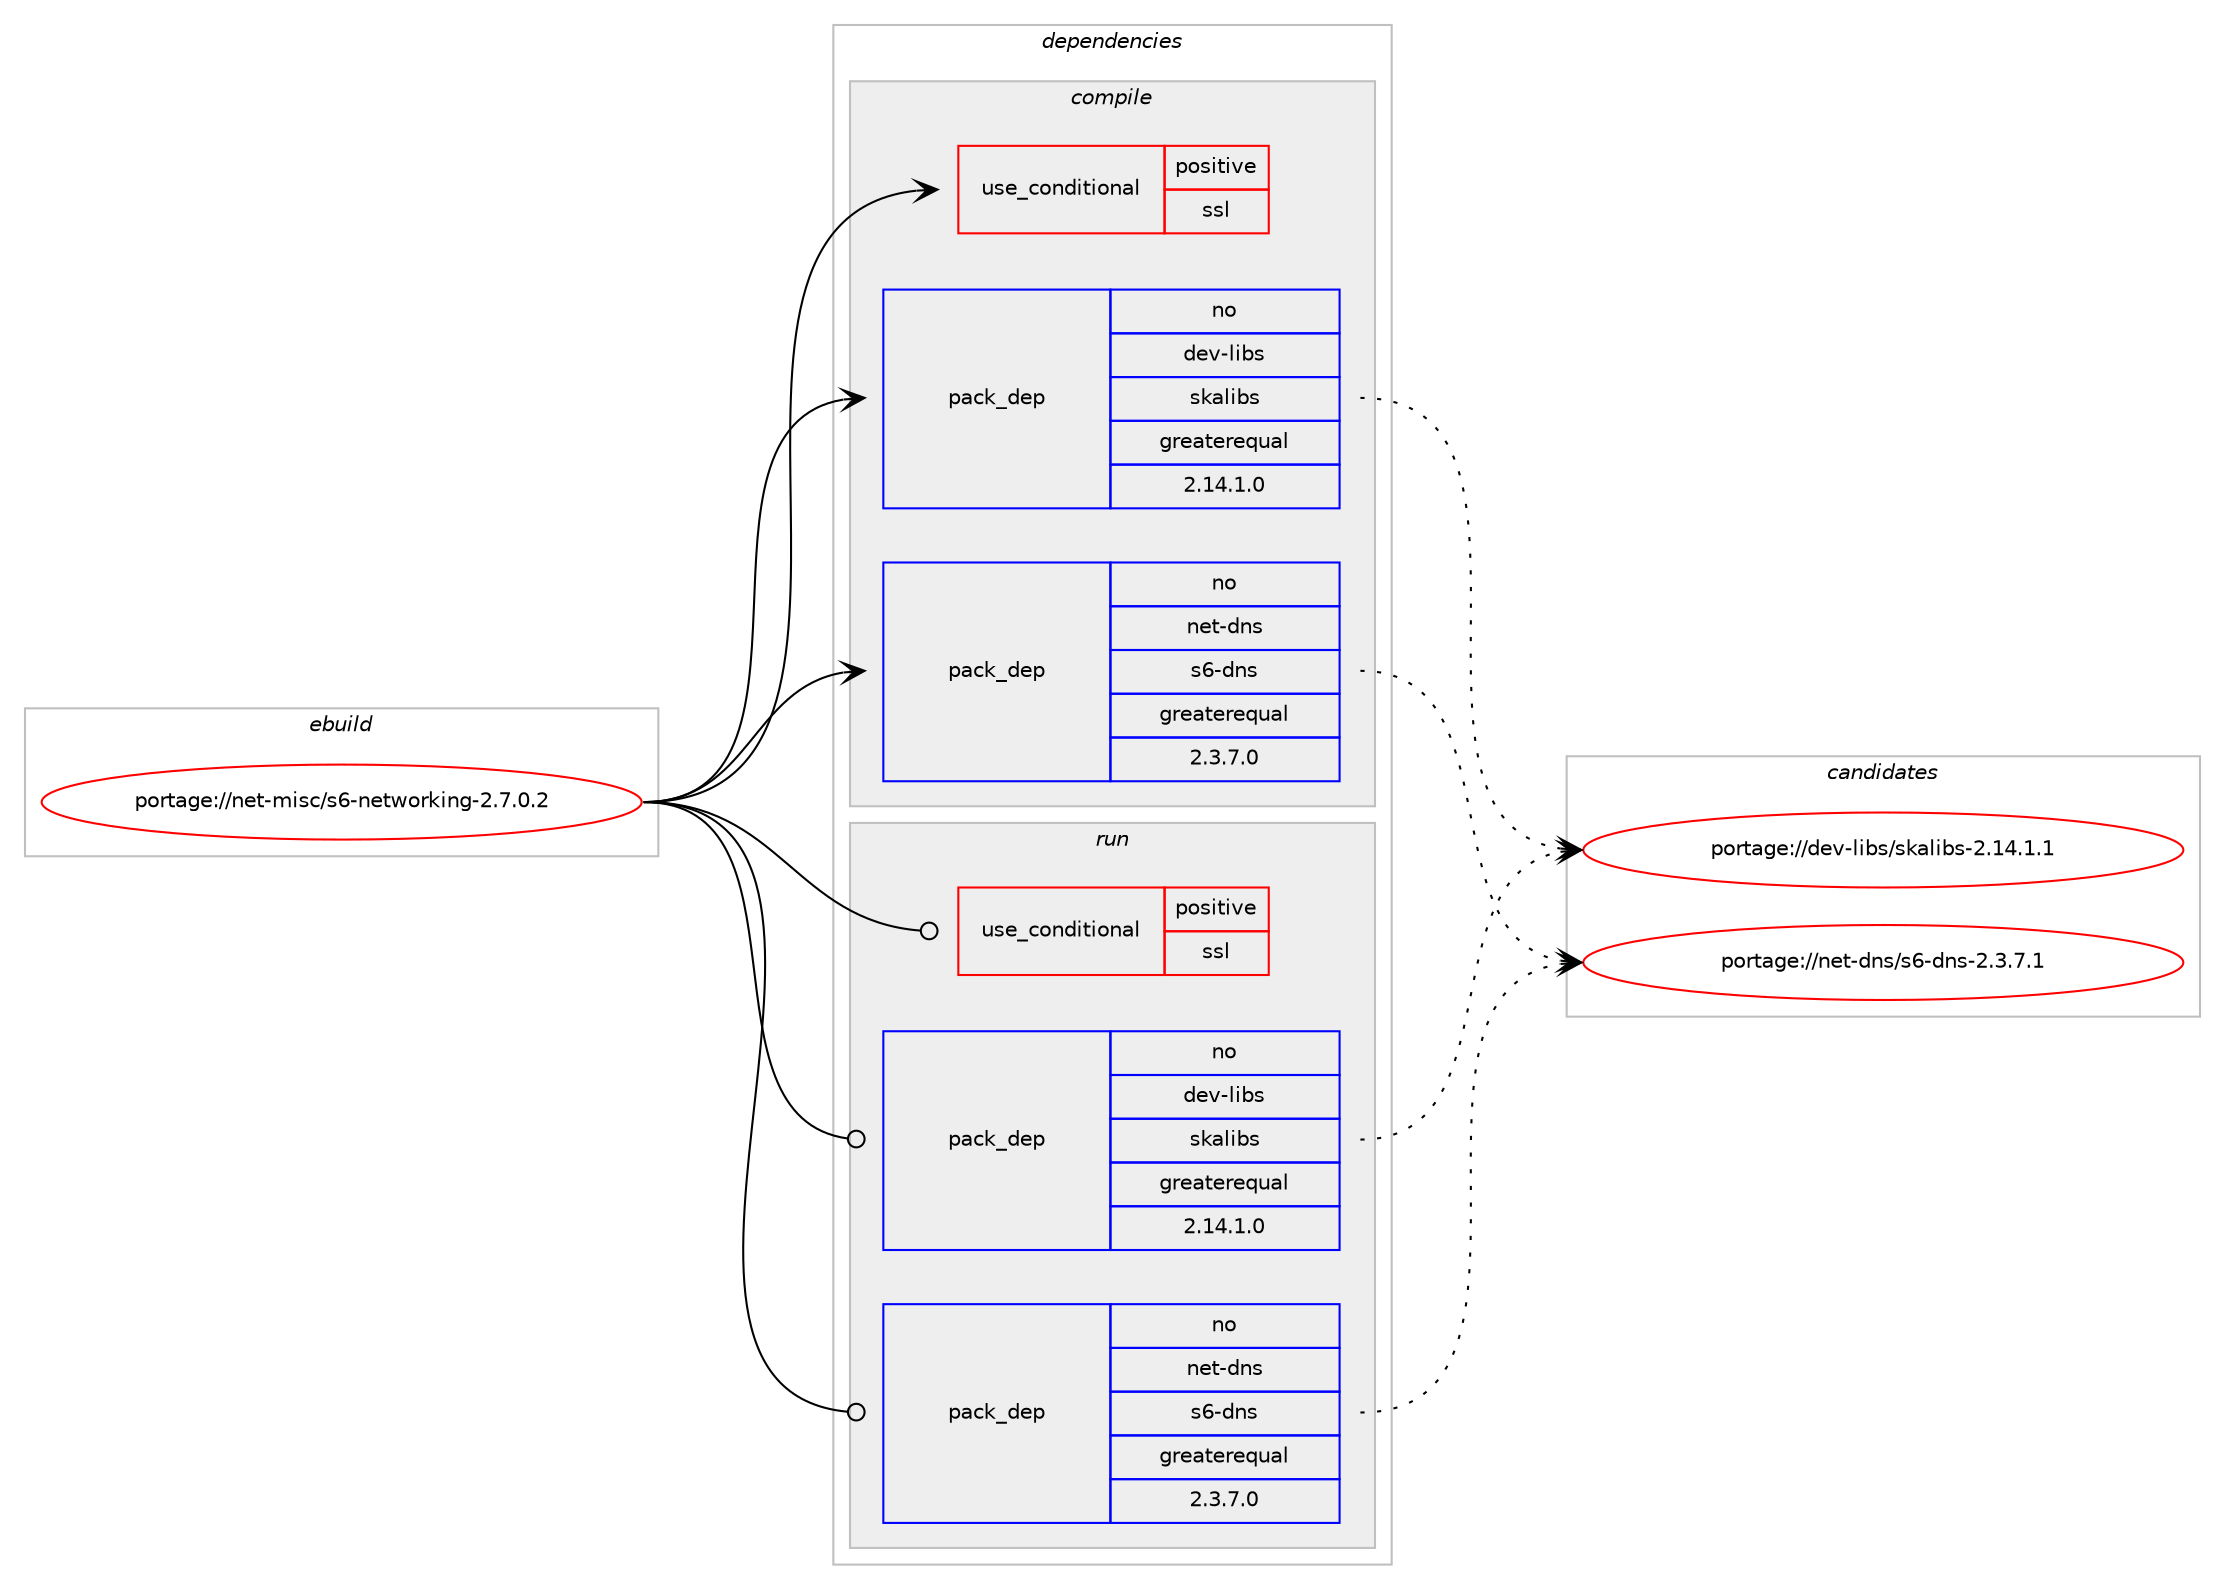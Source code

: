 digraph prolog {

# *************
# Graph options
# *************

newrank=true;
concentrate=true;
compound=true;
graph [rankdir=LR,fontname=Helvetica,fontsize=10,ranksep=1.5];#, ranksep=2.5, nodesep=0.2];
edge  [arrowhead=vee];
node  [fontname=Helvetica,fontsize=10];

# **********
# The ebuild
# **********

subgraph cluster_leftcol {
color=gray;
rank=same;
label=<<i>ebuild</i>>;
id [label="portage://net-misc/s6-networking-2.7.0.2", color=red, width=4, href="../net-misc/s6-networking-2.7.0.2.svg"];
}

# ****************
# The dependencies
# ****************

subgraph cluster_midcol {
color=gray;
label=<<i>dependencies</i>>;
subgraph cluster_compile {
fillcolor="#eeeeee";
style=filled;
label=<<i>compile</i>>;
subgraph cond839 {
dependency1217 [label=<<TABLE BORDER="0" CELLBORDER="1" CELLSPACING="0" CELLPADDING="4"><TR><TD ROWSPAN="3" CELLPADDING="10">use_conditional</TD></TR><TR><TD>positive</TD></TR><TR><TD>ssl</TD></TR></TABLE>>, shape=none, color=red];
# *** BEGIN UNKNOWN DEPENDENCY TYPE (TODO) ***
# dependency1217 -> package_dependency(portage://net-misc/s6-networking-2.7.0.2,install,no,dev-libs,libretls,none,[,,],any_same_slot,[])
# *** END UNKNOWN DEPENDENCY TYPE (TODO) ***

}
id:e -> dependency1217:w [weight=20,style="solid",arrowhead="vee"];
# *** BEGIN UNKNOWN DEPENDENCY TYPE (TODO) ***
# id -> package_dependency(portage://net-misc/s6-networking-2.7.0.2,install,no,dev-lang,execline,none,[,,],any_same_slot,[])
# *** END UNKNOWN DEPENDENCY TYPE (TODO) ***

subgraph pack348 {
dependency1218 [label=<<TABLE BORDER="0" CELLBORDER="1" CELLSPACING="0" CELLPADDING="4" WIDTH="220"><TR><TD ROWSPAN="6" CELLPADDING="30">pack_dep</TD></TR><TR><TD WIDTH="110">no</TD></TR><TR><TD>dev-libs</TD></TR><TR><TD>skalibs</TD></TR><TR><TD>greaterequal</TD></TR><TR><TD>2.14.1.0</TD></TR></TABLE>>, shape=none, color=blue];
}
id:e -> dependency1218:w [weight=20,style="solid",arrowhead="vee"];
subgraph pack349 {
dependency1219 [label=<<TABLE BORDER="0" CELLBORDER="1" CELLSPACING="0" CELLPADDING="4" WIDTH="220"><TR><TD ROWSPAN="6" CELLPADDING="30">pack_dep</TD></TR><TR><TD WIDTH="110">no</TD></TR><TR><TD>net-dns</TD></TR><TR><TD>s6-dns</TD></TR><TR><TD>greaterequal</TD></TR><TR><TD>2.3.7.0</TD></TR></TABLE>>, shape=none, color=blue];
}
id:e -> dependency1219:w [weight=20,style="solid",arrowhead="vee"];
# *** BEGIN UNKNOWN DEPENDENCY TYPE (TODO) ***
# id -> package_dependency(portage://net-misc/s6-networking-2.7.0.2,install,no,sys-apps,s6,none,[,,],any_same_slot,[use(enable(execline),none)])
# *** END UNKNOWN DEPENDENCY TYPE (TODO) ***

}
subgraph cluster_compileandrun {
fillcolor="#eeeeee";
style=filled;
label=<<i>compile and run</i>>;
}
subgraph cluster_run {
fillcolor="#eeeeee";
style=filled;
label=<<i>run</i>>;
subgraph cond840 {
dependency1220 [label=<<TABLE BORDER="0" CELLBORDER="1" CELLSPACING="0" CELLPADDING="4"><TR><TD ROWSPAN="3" CELLPADDING="10">use_conditional</TD></TR><TR><TD>positive</TD></TR><TR><TD>ssl</TD></TR></TABLE>>, shape=none, color=red];
# *** BEGIN UNKNOWN DEPENDENCY TYPE (TODO) ***
# dependency1220 -> package_dependency(portage://net-misc/s6-networking-2.7.0.2,run,no,dev-libs,libretls,none,[,,],any_same_slot,[])
# *** END UNKNOWN DEPENDENCY TYPE (TODO) ***

}
id:e -> dependency1220:w [weight=20,style="solid",arrowhead="odot"];
# *** BEGIN UNKNOWN DEPENDENCY TYPE (TODO) ***
# id -> package_dependency(portage://net-misc/s6-networking-2.7.0.2,run,no,dev-lang,execline,none,[,,],any_same_slot,[])
# *** END UNKNOWN DEPENDENCY TYPE (TODO) ***

subgraph pack350 {
dependency1221 [label=<<TABLE BORDER="0" CELLBORDER="1" CELLSPACING="0" CELLPADDING="4" WIDTH="220"><TR><TD ROWSPAN="6" CELLPADDING="30">pack_dep</TD></TR><TR><TD WIDTH="110">no</TD></TR><TR><TD>dev-libs</TD></TR><TR><TD>skalibs</TD></TR><TR><TD>greaterequal</TD></TR><TR><TD>2.14.1.0</TD></TR></TABLE>>, shape=none, color=blue];
}
id:e -> dependency1221:w [weight=20,style="solid",arrowhead="odot"];
subgraph pack351 {
dependency1222 [label=<<TABLE BORDER="0" CELLBORDER="1" CELLSPACING="0" CELLPADDING="4" WIDTH="220"><TR><TD ROWSPAN="6" CELLPADDING="30">pack_dep</TD></TR><TR><TD WIDTH="110">no</TD></TR><TR><TD>net-dns</TD></TR><TR><TD>s6-dns</TD></TR><TR><TD>greaterequal</TD></TR><TR><TD>2.3.7.0</TD></TR></TABLE>>, shape=none, color=blue];
}
id:e -> dependency1222:w [weight=20,style="solid",arrowhead="odot"];
# *** BEGIN UNKNOWN DEPENDENCY TYPE (TODO) ***
# id -> package_dependency(portage://net-misc/s6-networking-2.7.0.2,run,no,sys-apps,s6,none,[,,],any_same_slot,[use(enable(execline),none)])
# *** END UNKNOWN DEPENDENCY TYPE (TODO) ***

}
}

# **************
# The candidates
# **************

subgraph cluster_choices {
rank=same;
color=gray;
label=<<i>candidates</i>>;

subgraph choice348 {
color=black;
nodesep=1;
choice1001011184510810598115471151079710810598115455046495246494649 [label="portage://dev-libs/skalibs-2.14.1.1", color=red, width=4,href="../dev-libs/skalibs-2.14.1.1.svg"];
dependency1218:e -> choice1001011184510810598115471151079710810598115455046495246494649:w [style=dotted,weight="100"];
}
subgraph choice349 {
color=black;
nodesep=1;
choice110101116451001101154711554451001101154550465146554649 [label="portage://net-dns/s6-dns-2.3.7.1", color=red, width=4,href="../net-dns/s6-dns-2.3.7.1.svg"];
dependency1219:e -> choice110101116451001101154711554451001101154550465146554649:w [style=dotted,weight="100"];
}
subgraph choice350 {
color=black;
nodesep=1;
choice1001011184510810598115471151079710810598115455046495246494649 [label="portage://dev-libs/skalibs-2.14.1.1", color=red, width=4,href="../dev-libs/skalibs-2.14.1.1.svg"];
dependency1221:e -> choice1001011184510810598115471151079710810598115455046495246494649:w [style=dotted,weight="100"];
}
subgraph choice351 {
color=black;
nodesep=1;
choice110101116451001101154711554451001101154550465146554649 [label="portage://net-dns/s6-dns-2.3.7.1", color=red, width=4,href="../net-dns/s6-dns-2.3.7.1.svg"];
dependency1222:e -> choice110101116451001101154711554451001101154550465146554649:w [style=dotted,weight="100"];
}
}

}
